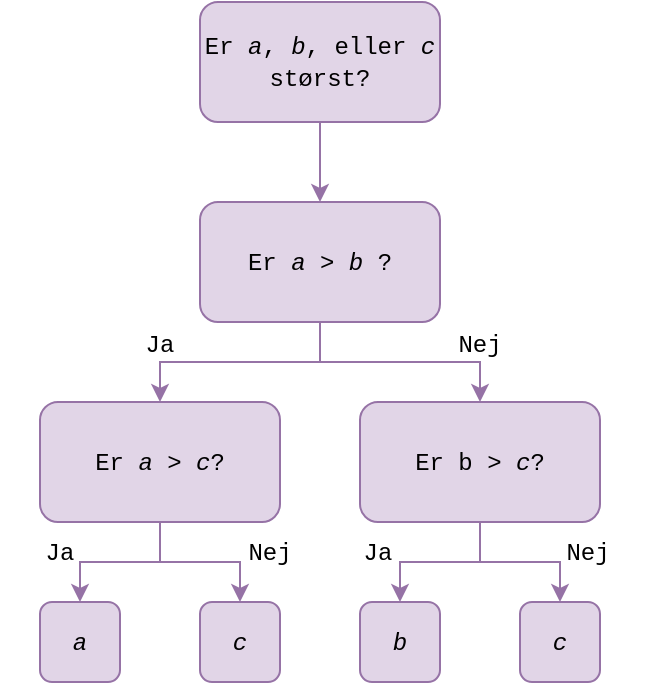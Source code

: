 <mxfile version="24.5.4" type="github">
  <diagram name="Page-1" id="aV1UKuSjfLe0Bd4TUHr4">
    <mxGraphModel dx="988" dy="519" grid="1" gridSize="10" guides="1" tooltips="1" connect="1" arrows="1" fold="1" page="1" pageScale="1" pageWidth="850" pageHeight="1100" math="0" shadow="0">
      <root>
        <mxCell id="0" />
        <mxCell id="1" parent="0" />
        <mxCell id="hb5GXMKH3O_CKodz3K04-6" style="edgeStyle=orthogonalEdgeStyle;rounded=0;orthogonalLoop=1;jettySize=auto;html=1;entryX=0.5;entryY=0;entryDx=0;entryDy=0;strokeColor=#9673a6;fillColor=#e1d5e7;" edge="1" parent="1" source="hb5GXMKH3O_CKodz3K04-2" target="hb5GXMKH3O_CKodz3K04-3">
          <mxGeometry relative="1" as="geometry" />
        </mxCell>
        <mxCell id="hb5GXMKH3O_CKodz3K04-2" value="&lt;font face=&quot;Courier New&quot;&gt;Er &lt;i&gt;a&lt;/i&gt;, &lt;i&gt;b&lt;/i&gt;, eller &lt;i&gt;c&lt;/i&gt; &lt;br&gt;størst?&lt;br&gt;&lt;/font&gt;" style="whiteSpace=wrap;html=1;rounded=1;strokeColor=#9673a6;fillColor=#e1d5e7;" vertex="1" parent="1">
          <mxGeometry x="360" y="40" width="120" height="60" as="geometry" />
        </mxCell>
        <mxCell id="hb5GXMKH3O_CKodz3K04-7" style="edgeStyle=orthogonalEdgeStyle;rounded=0;orthogonalLoop=1;jettySize=auto;html=1;strokeColor=#9673a6;fillColor=#e1d5e7;" edge="1" parent="1" source="hb5GXMKH3O_CKodz3K04-3" target="hb5GXMKH3O_CKodz3K04-4">
          <mxGeometry relative="1" as="geometry" />
        </mxCell>
        <mxCell id="hb5GXMKH3O_CKodz3K04-8" style="edgeStyle=orthogonalEdgeStyle;rounded=0;orthogonalLoop=1;jettySize=auto;html=1;entryX=0.5;entryY=0;entryDx=0;entryDy=0;strokeColor=#9673a6;fillColor=#e1d5e7;" edge="1" parent="1" source="hb5GXMKH3O_CKodz3K04-3" target="hb5GXMKH3O_CKodz3K04-5">
          <mxGeometry relative="1" as="geometry" />
        </mxCell>
        <mxCell id="hb5GXMKH3O_CKodz3K04-3" value="&lt;font face=&quot;Courier New&quot;&gt;Er &lt;i&gt;a&lt;/i&gt; &amp;gt; &lt;i&gt;b &lt;/i&gt;?&lt;br&gt;&lt;/font&gt;" style="whiteSpace=wrap;html=1;rounded=1;strokeColor=#9673a6;fillColor=#e1d5e7;" vertex="1" parent="1">
          <mxGeometry x="360" y="140" width="120" height="60" as="geometry" />
        </mxCell>
        <mxCell id="hb5GXMKH3O_CKodz3K04-17" style="edgeStyle=orthogonalEdgeStyle;rounded=0;orthogonalLoop=1;jettySize=auto;html=1;strokeColor=#9673a6;fillColor=#e1d5e7;" edge="1" parent="1" source="hb5GXMKH3O_CKodz3K04-4" target="hb5GXMKH3O_CKodz3K04-13">
          <mxGeometry relative="1" as="geometry" />
        </mxCell>
        <mxCell id="hb5GXMKH3O_CKodz3K04-18" style="edgeStyle=orthogonalEdgeStyle;rounded=0;orthogonalLoop=1;jettySize=auto;html=1;strokeColor=#9673a6;fillColor=#e1d5e7;" edge="1" parent="1" source="hb5GXMKH3O_CKodz3K04-4" target="hb5GXMKH3O_CKodz3K04-14">
          <mxGeometry relative="1" as="geometry" />
        </mxCell>
        <mxCell id="hb5GXMKH3O_CKodz3K04-4" value="&lt;font face=&quot;Courier New&quot;&gt;Er &lt;i&gt;a&lt;/i&gt; &amp;gt; &lt;i&gt;c&lt;/i&gt;?&lt;br&gt;&lt;/font&gt;" style="whiteSpace=wrap;html=1;rounded=1;strokeColor=#9673a6;fillColor=#e1d5e7;" vertex="1" parent="1">
          <mxGeometry x="280" y="240" width="120" height="60" as="geometry" />
        </mxCell>
        <mxCell id="hb5GXMKH3O_CKodz3K04-19" style="edgeStyle=orthogonalEdgeStyle;rounded=0;orthogonalLoop=1;jettySize=auto;html=1;entryX=0.5;entryY=0;entryDx=0;entryDy=0;strokeColor=#9673a6;fillColor=#e1d5e7;" edge="1" parent="1" source="hb5GXMKH3O_CKodz3K04-5" target="hb5GXMKH3O_CKodz3K04-15">
          <mxGeometry relative="1" as="geometry" />
        </mxCell>
        <mxCell id="hb5GXMKH3O_CKodz3K04-20" style="edgeStyle=orthogonalEdgeStyle;rounded=0;orthogonalLoop=1;jettySize=auto;html=1;entryX=0.5;entryY=0;entryDx=0;entryDy=0;strokeColor=#9673a6;fillColor=#e1d5e7;" edge="1" parent="1" source="hb5GXMKH3O_CKodz3K04-5" target="hb5GXMKH3O_CKodz3K04-16">
          <mxGeometry relative="1" as="geometry" />
        </mxCell>
        <mxCell id="hb5GXMKH3O_CKodz3K04-5" value="&lt;font face=&quot;Courier New&quot;&gt;Er b &amp;gt; &lt;i&gt;c&lt;/i&gt;?&lt;br&gt;&lt;/font&gt;" style="whiteSpace=wrap;html=1;rounded=1;strokeColor=#9673a6;fillColor=#e1d5e7;" vertex="1" parent="1">
          <mxGeometry x="440" y="240" width="120" height="60" as="geometry" />
        </mxCell>
        <mxCell id="hb5GXMKH3O_CKodz3K04-9" value="&lt;font face=&quot;Courier New&quot;&gt;Ja&lt;/font&gt;" style="text;align=center;html=1;verticalAlign=middle;whiteSpace=wrap;rounded=0;" vertex="1" parent="1">
          <mxGeometry x="310" y="196" width="60" height="30" as="geometry" />
        </mxCell>
        <mxCell id="hb5GXMKH3O_CKodz3K04-12" value="&lt;font face=&quot;Courier New&quot;&gt;Nej&lt;/font&gt;" style="text;align=center;html=1;verticalAlign=middle;whiteSpace=wrap;rounded=0;" vertex="1" parent="1">
          <mxGeometry x="470" y="196" width="60" height="30" as="geometry" />
        </mxCell>
        <mxCell id="hb5GXMKH3O_CKodz3K04-13" value="&lt;font face=&quot;Courier New&quot;&gt;&lt;i&gt;a&lt;br&gt;&lt;/i&gt;&lt;/font&gt;" style="whiteSpace=wrap;html=1;rounded=1;strokeColor=#9673a6;fillColor=#e1d5e7;" vertex="1" parent="1">
          <mxGeometry x="280" y="340" width="40" height="40" as="geometry" />
        </mxCell>
        <mxCell id="hb5GXMKH3O_CKodz3K04-14" value="&lt;font face=&quot;Courier New&quot;&gt;&lt;i&gt;c&lt;/i&gt;&lt;/font&gt;" style="whiteSpace=wrap;html=1;rounded=1;strokeColor=#9673a6;fillColor=#e1d5e7;" vertex="1" parent="1">
          <mxGeometry x="360" y="340" width="40" height="40" as="geometry" />
        </mxCell>
        <mxCell id="hb5GXMKH3O_CKodz3K04-15" value="&lt;font face=&quot;Courier New&quot;&gt;&lt;i&gt;b&lt;/i&gt;&lt;/font&gt;" style="whiteSpace=wrap;html=1;rounded=1;strokeColor=#9673a6;fillColor=#e1d5e7;" vertex="1" parent="1">
          <mxGeometry x="440" y="340" width="40" height="40" as="geometry" />
        </mxCell>
        <mxCell id="hb5GXMKH3O_CKodz3K04-16" value="&lt;font face=&quot;Courier New&quot;&gt;&lt;i&gt;c&lt;/i&gt;&lt;/font&gt;" style="whiteSpace=wrap;html=1;rounded=1;strokeColor=#9673a6;fillColor=#e1d5e7;" vertex="1" parent="1">
          <mxGeometry x="520" y="340" width="40" height="40" as="geometry" />
        </mxCell>
        <mxCell id="hb5GXMKH3O_CKodz3K04-21" value="&lt;font face=&quot;Courier New&quot;&gt;Ja&lt;/font&gt;" style="text;align=center;html=1;verticalAlign=middle;whiteSpace=wrap;rounded=0;" vertex="1" parent="1">
          <mxGeometry x="260" y="300" width="60" height="30" as="geometry" />
        </mxCell>
        <mxCell id="hb5GXMKH3O_CKodz3K04-23" value="&lt;font face=&quot;Courier New&quot;&gt;Nej&lt;/font&gt;" style="text;align=center;html=1;verticalAlign=middle;whiteSpace=wrap;rounded=0;" vertex="1" parent="1">
          <mxGeometry x="365" y="300" width="60" height="30" as="geometry" />
        </mxCell>
        <mxCell id="hb5GXMKH3O_CKodz3K04-24" value="&lt;font face=&quot;Courier New&quot;&gt;Ja&lt;/font&gt;" style="text;align=center;html=1;verticalAlign=middle;whiteSpace=wrap;rounded=0;" vertex="1" parent="1">
          <mxGeometry x="418.5" y="300" width="60" height="30" as="geometry" />
        </mxCell>
        <mxCell id="hb5GXMKH3O_CKodz3K04-25" value="&lt;font face=&quot;Courier New&quot;&gt;Nej&lt;/font&gt;" style="text;align=center;html=1;verticalAlign=middle;whiteSpace=wrap;rounded=0;" vertex="1" parent="1">
          <mxGeometry x="523.5" y="300" width="60" height="30" as="geometry" />
        </mxCell>
      </root>
    </mxGraphModel>
  </diagram>
</mxfile>
